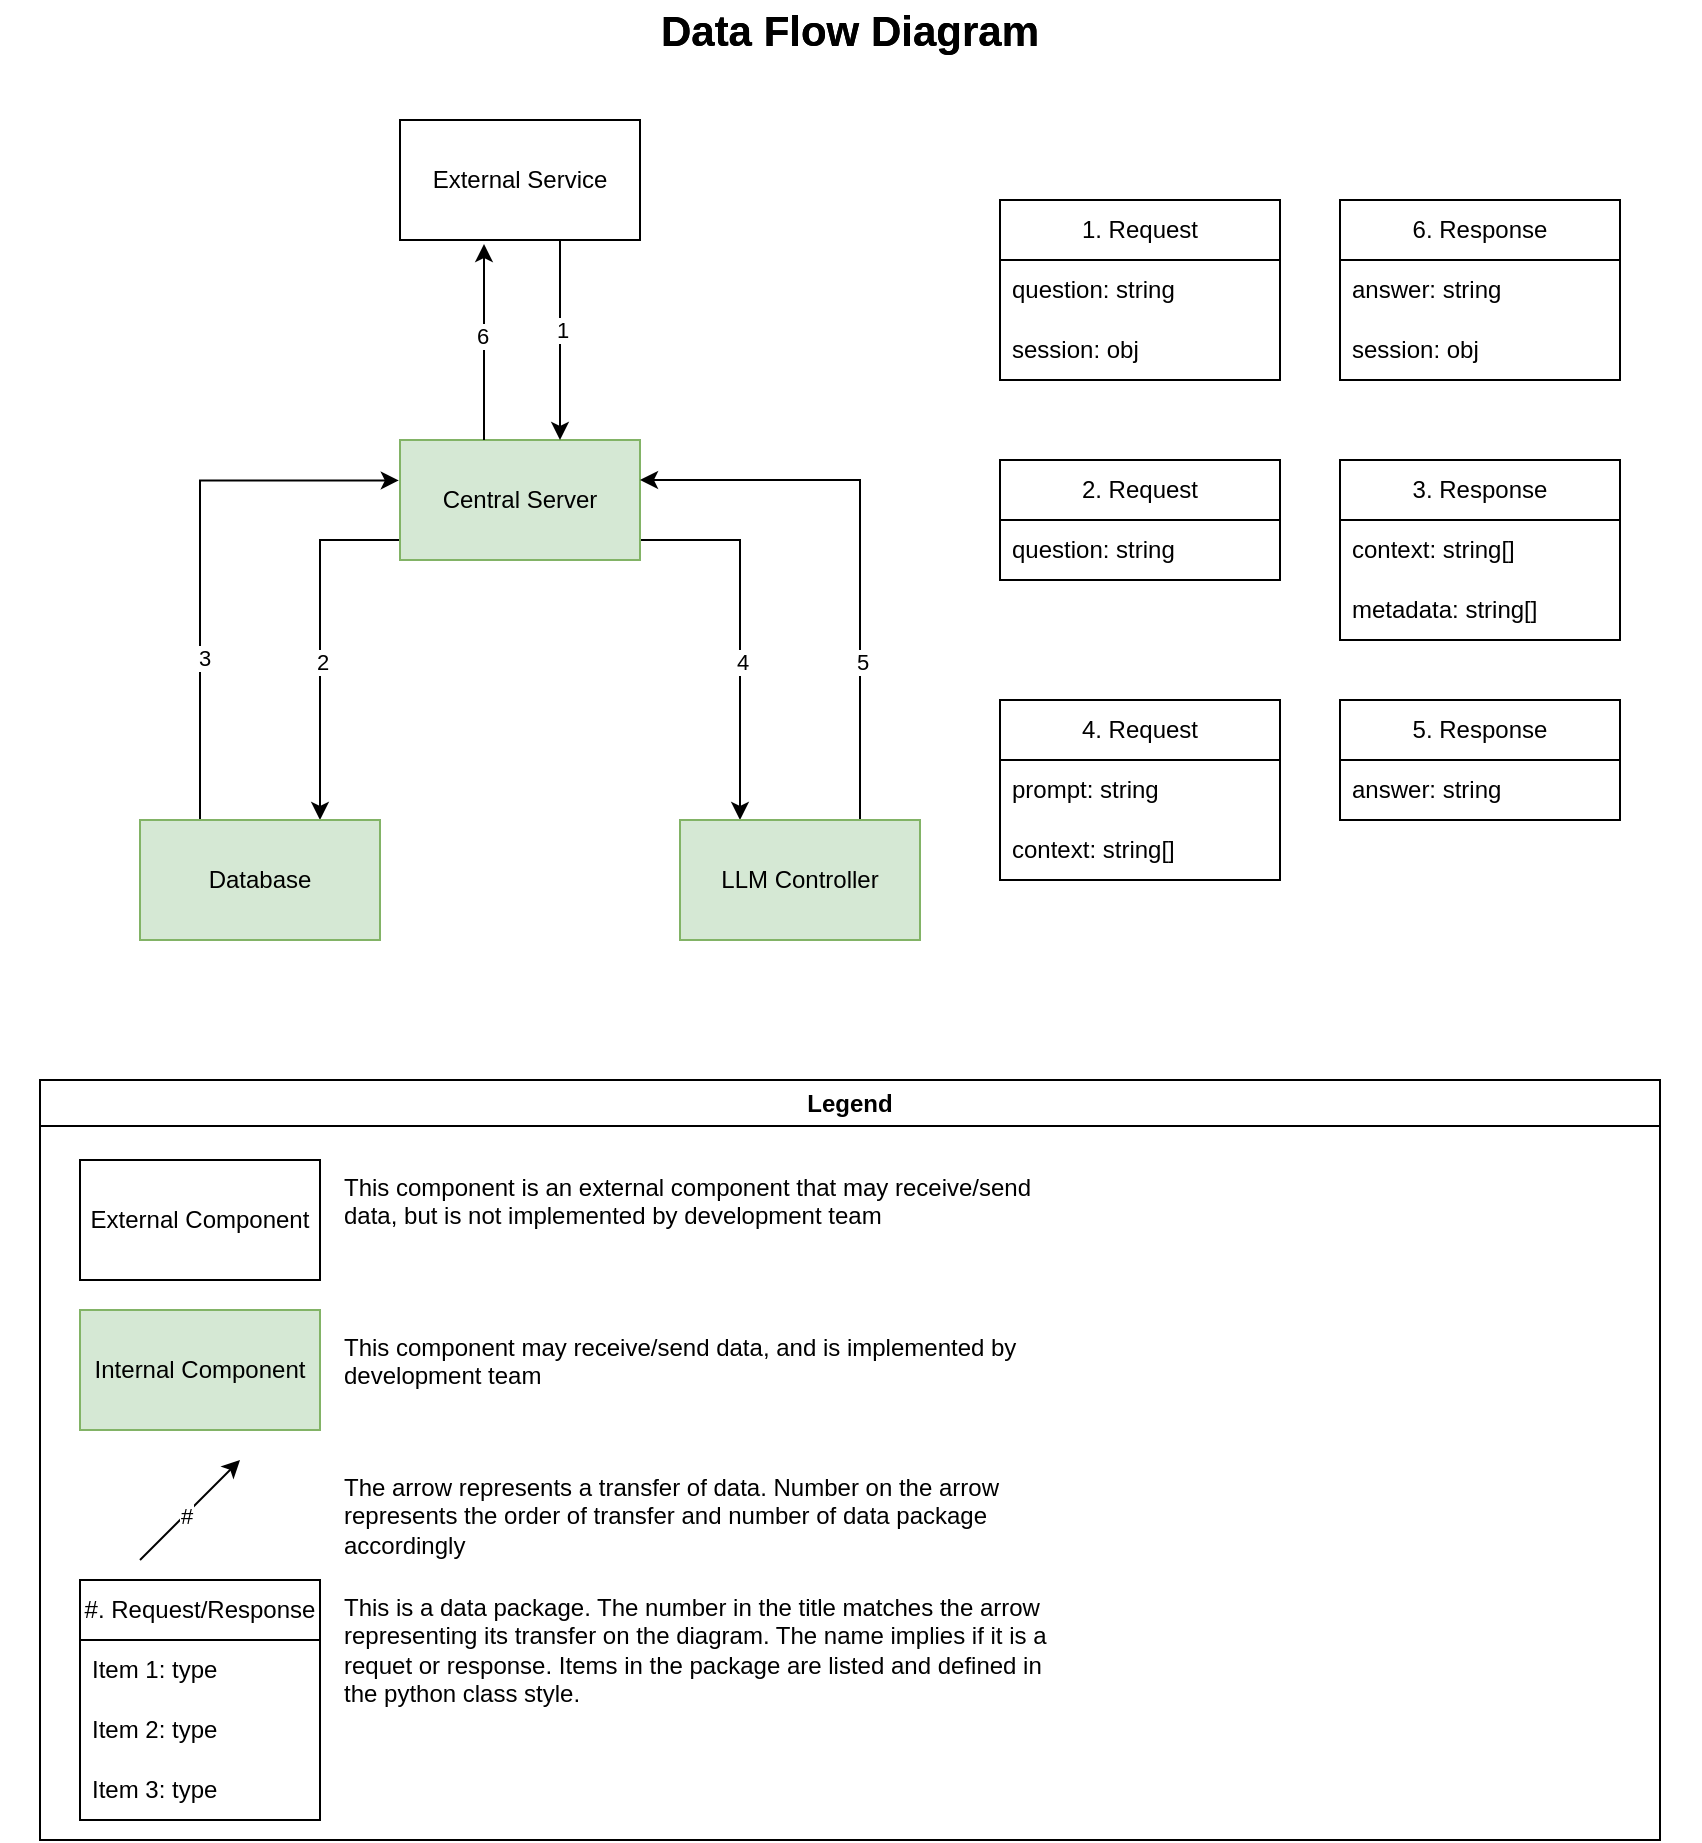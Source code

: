 <mxfile version="26.0.16">
  <diagram name="Page-1" id="ZIw89rF1Ac-oXAki9PwV">
    <mxGraphModel dx="2206" dy="1203" grid="1" gridSize="10" guides="1" tooltips="1" connect="1" arrows="1" fold="1" page="1" pageScale="1" pageWidth="850" pageHeight="1100" math="0" shadow="0">
      <root>
        <mxCell id="0" />
        <mxCell id="1" parent="0" />
        <mxCell id="WZ02eXmGHrjbgZBKkpN1-46" style="edgeStyle=orthogonalEdgeStyle;rounded=0;orthogonalLoop=1;jettySize=auto;html=1;entryX=0.75;entryY=0;entryDx=0;entryDy=0;" edge="1" parent="1" source="WZ02eXmGHrjbgZBKkpN1-19" target="WZ02eXmGHrjbgZBKkpN1-42">
          <mxGeometry relative="1" as="geometry">
            <Array as="points">
              <mxPoint x="160" y="270" />
            </Array>
          </mxGeometry>
        </mxCell>
        <mxCell id="WZ02eXmGHrjbgZBKkpN1-60" value="2" style="edgeLabel;html=1;align=center;verticalAlign=middle;resizable=0;points=[];" vertex="1" connectable="0" parent="WZ02eXmGHrjbgZBKkpN1-46">
          <mxGeometry x="0.114" y="1" relative="1" as="geometry">
            <mxPoint as="offset" />
          </mxGeometry>
        </mxCell>
        <mxCell id="WZ02eXmGHrjbgZBKkpN1-63" style="edgeStyle=orthogonalEdgeStyle;rounded=0;orthogonalLoop=1;jettySize=auto;html=1;entryX=0.25;entryY=0;entryDx=0;entryDy=0;" edge="1" parent="1" source="WZ02eXmGHrjbgZBKkpN1-19" target="WZ02eXmGHrjbgZBKkpN1-62">
          <mxGeometry relative="1" as="geometry">
            <Array as="points">
              <mxPoint x="370" y="270" />
            </Array>
          </mxGeometry>
        </mxCell>
        <mxCell id="WZ02eXmGHrjbgZBKkpN1-65" value="4" style="edgeLabel;html=1;align=center;verticalAlign=middle;resizable=0;points=[];" vertex="1" connectable="0" parent="WZ02eXmGHrjbgZBKkpN1-63">
          <mxGeometry x="0.168" y="1" relative="1" as="geometry">
            <mxPoint as="offset" />
          </mxGeometry>
        </mxCell>
        <mxCell id="WZ02eXmGHrjbgZBKkpN1-19" value="Central Server" style="rounded=0;whiteSpace=wrap;html=1;fillColor=#d5e8d4;strokeColor=#82b366;" vertex="1" parent="1">
          <mxGeometry x="200" y="220" width="120" height="60" as="geometry" />
        </mxCell>
        <mxCell id="WZ02eXmGHrjbgZBKkpN1-21" style="edgeStyle=orthogonalEdgeStyle;rounded=0;orthogonalLoop=1;jettySize=auto;html=1;" edge="1" parent="1" source="WZ02eXmGHrjbgZBKkpN1-20">
          <mxGeometry relative="1" as="geometry">
            <mxPoint x="280" y="220" as="targetPoint" />
            <Array as="points">
              <mxPoint x="280" y="220" />
            </Array>
          </mxGeometry>
        </mxCell>
        <mxCell id="WZ02eXmGHrjbgZBKkpN1-59" value="1" style="edgeLabel;html=1;align=center;verticalAlign=middle;resizable=0;points=[];" vertex="1" connectable="0" parent="WZ02eXmGHrjbgZBKkpN1-21">
          <mxGeometry x="-0.105" y="1" relative="1" as="geometry">
            <mxPoint as="offset" />
          </mxGeometry>
        </mxCell>
        <mxCell id="WZ02eXmGHrjbgZBKkpN1-20" value="External Service" style="rounded=0;whiteSpace=wrap;html=1;" vertex="1" parent="1">
          <mxGeometry x="200" y="60" width="120" height="60" as="geometry" />
        </mxCell>
        <mxCell id="WZ02eXmGHrjbgZBKkpN1-36" style="edgeStyle=orthogonalEdgeStyle;rounded=0;orthogonalLoop=1;jettySize=auto;html=1;entryX=0.35;entryY=1.034;entryDx=0;entryDy=0;entryPerimeter=0;" edge="1" parent="1" source="WZ02eXmGHrjbgZBKkpN1-19" target="WZ02eXmGHrjbgZBKkpN1-20">
          <mxGeometry relative="1" as="geometry">
            <Array as="points">
              <mxPoint x="242" y="190" />
              <mxPoint x="242" y="190" />
            </Array>
          </mxGeometry>
        </mxCell>
        <mxCell id="WZ02eXmGHrjbgZBKkpN1-68" value="6" style="edgeLabel;html=1;align=center;verticalAlign=middle;resizable=0;points=[];" vertex="1" connectable="0" parent="WZ02eXmGHrjbgZBKkpN1-36">
          <mxGeometry x="0.057" y="1" relative="1" as="geometry">
            <mxPoint as="offset" />
          </mxGeometry>
        </mxCell>
        <mxCell id="WZ02eXmGHrjbgZBKkpN1-47" style="edgeStyle=orthogonalEdgeStyle;rounded=0;orthogonalLoop=1;jettySize=auto;html=1;entryX=-0.005;entryY=0.337;entryDx=0;entryDy=0;entryPerimeter=0;" edge="1" parent="1" source="WZ02eXmGHrjbgZBKkpN1-42" target="WZ02eXmGHrjbgZBKkpN1-19">
          <mxGeometry relative="1" as="geometry">
            <mxPoint x="140" y="240" as="targetPoint" />
            <Array as="points">
              <mxPoint x="100" y="240" />
            </Array>
          </mxGeometry>
        </mxCell>
        <mxCell id="WZ02eXmGHrjbgZBKkpN1-66" value="3" style="edgeLabel;html=1;align=center;verticalAlign=middle;resizable=0;points=[];" vertex="1" connectable="0" parent="WZ02eXmGHrjbgZBKkpN1-47">
          <mxGeometry x="-0.393" y="-2" relative="1" as="geometry">
            <mxPoint as="offset" />
          </mxGeometry>
        </mxCell>
        <mxCell id="WZ02eXmGHrjbgZBKkpN1-42" value="Database" style="rounded=0;whiteSpace=wrap;html=1;fillColor=#d5e8d4;strokeColor=#82b366;" vertex="1" parent="1">
          <mxGeometry x="70" y="410" width="120" height="60" as="geometry" />
        </mxCell>
        <mxCell id="WZ02eXmGHrjbgZBKkpN1-64" style="edgeStyle=orthogonalEdgeStyle;rounded=0;orthogonalLoop=1;jettySize=auto;html=1;" edge="1" parent="1" source="WZ02eXmGHrjbgZBKkpN1-62" target="WZ02eXmGHrjbgZBKkpN1-19">
          <mxGeometry relative="1" as="geometry">
            <mxPoint x="400.0" y="240" as="targetPoint" />
            <Array as="points">
              <mxPoint x="430" y="240" />
            </Array>
          </mxGeometry>
        </mxCell>
        <mxCell id="WZ02eXmGHrjbgZBKkpN1-67" value="5" style="edgeLabel;html=1;align=center;verticalAlign=middle;resizable=0;points=[];" vertex="1" connectable="0" parent="WZ02eXmGHrjbgZBKkpN1-64">
          <mxGeometry x="-0.436" y="-1" relative="1" as="geometry">
            <mxPoint as="offset" />
          </mxGeometry>
        </mxCell>
        <mxCell id="WZ02eXmGHrjbgZBKkpN1-62" value="LLM Controller" style="rounded=0;whiteSpace=wrap;html=1;fillColor=#d5e8d4;strokeColor=#82b366;" vertex="1" parent="1">
          <mxGeometry x="340" y="410" width="120" height="60" as="geometry" />
        </mxCell>
        <mxCell id="WZ02eXmGHrjbgZBKkpN1-69" value="1. Request" style="swimlane;fontStyle=0;childLayout=stackLayout;horizontal=1;startSize=30;horizontalStack=0;resizeParent=1;resizeParentMax=0;resizeLast=0;collapsible=1;marginBottom=0;whiteSpace=wrap;html=1;" vertex="1" parent="1">
          <mxGeometry x="500" y="100" width="140" height="90" as="geometry" />
        </mxCell>
        <mxCell id="WZ02eXmGHrjbgZBKkpN1-70" value="question: string" style="text;strokeColor=none;fillColor=none;align=left;verticalAlign=middle;spacingLeft=4;spacingRight=4;overflow=hidden;points=[[0,0.5],[1,0.5]];portConstraint=eastwest;rotatable=0;whiteSpace=wrap;html=1;" vertex="1" parent="WZ02eXmGHrjbgZBKkpN1-69">
          <mxGeometry y="30" width="140" height="30" as="geometry" />
        </mxCell>
        <mxCell id="WZ02eXmGHrjbgZBKkpN1-71" value="&lt;div&gt;session: obj&lt;/div&gt;" style="text;strokeColor=none;fillColor=none;align=left;verticalAlign=middle;spacingLeft=4;spacingRight=4;overflow=hidden;points=[[0,0.5],[1,0.5]];portConstraint=eastwest;rotatable=0;whiteSpace=wrap;html=1;" vertex="1" parent="WZ02eXmGHrjbgZBKkpN1-69">
          <mxGeometry y="60" width="140" height="30" as="geometry" />
        </mxCell>
        <mxCell id="WZ02eXmGHrjbgZBKkpN1-73" value="2. Request" style="swimlane;fontStyle=0;childLayout=stackLayout;horizontal=1;startSize=30;horizontalStack=0;resizeParent=1;resizeParentMax=0;resizeLast=0;collapsible=1;marginBottom=0;whiteSpace=wrap;html=1;" vertex="1" parent="1">
          <mxGeometry x="500" y="230" width="140" height="60" as="geometry" />
        </mxCell>
        <mxCell id="WZ02eXmGHrjbgZBKkpN1-75" value="&lt;div&gt;question: string&lt;/div&gt;" style="text;strokeColor=none;fillColor=none;align=left;verticalAlign=middle;spacingLeft=4;spacingRight=4;overflow=hidden;points=[[0,0.5],[1,0.5]];portConstraint=eastwest;rotatable=0;whiteSpace=wrap;html=1;" vertex="1" parent="WZ02eXmGHrjbgZBKkpN1-73">
          <mxGeometry y="30" width="140" height="30" as="geometry" />
        </mxCell>
        <mxCell id="WZ02eXmGHrjbgZBKkpN1-77" value="3. Response" style="swimlane;fontStyle=0;childLayout=stackLayout;horizontal=1;startSize=30;horizontalStack=0;resizeParent=1;resizeParentMax=0;resizeLast=0;collapsible=1;marginBottom=0;whiteSpace=wrap;html=1;" vertex="1" parent="1">
          <mxGeometry x="670" y="230" width="140" height="90" as="geometry" />
        </mxCell>
        <mxCell id="WZ02eXmGHrjbgZBKkpN1-78" value="context: string[]" style="text;strokeColor=none;fillColor=none;align=left;verticalAlign=middle;spacingLeft=4;spacingRight=4;overflow=hidden;points=[[0,0.5],[1,0.5]];portConstraint=eastwest;rotatable=0;whiteSpace=wrap;html=1;" vertex="1" parent="WZ02eXmGHrjbgZBKkpN1-77">
          <mxGeometry y="30" width="140" height="30" as="geometry" />
        </mxCell>
        <mxCell id="WZ02eXmGHrjbgZBKkpN1-79" value="metadata: string[]" style="text;strokeColor=none;fillColor=none;align=left;verticalAlign=middle;spacingLeft=4;spacingRight=4;overflow=hidden;points=[[0,0.5],[1,0.5]];portConstraint=eastwest;rotatable=0;whiteSpace=wrap;html=1;" vertex="1" parent="WZ02eXmGHrjbgZBKkpN1-77">
          <mxGeometry y="60" width="140" height="30" as="geometry" />
        </mxCell>
        <mxCell id="WZ02eXmGHrjbgZBKkpN1-81" value="4. Request" style="swimlane;fontStyle=0;childLayout=stackLayout;horizontal=1;startSize=30;horizontalStack=0;resizeParent=1;resizeParentMax=0;resizeLast=0;collapsible=1;marginBottom=0;whiteSpace=wrap;html=1;" vertex="1" parent="1">
          <mxGeometry x="500" y="350" width="140" height="90" as="geometry" />
        </mxCell>
        <mxCell id="WZ02eXmGHrjbgZBKkpN1-82" value="prompt: string" style="text;strokeColor=none;fillColor=none;align=left;verticalAlign=middle;spacingLeft=4;spacingRight=4;overflow=hidden;points=[[0,0.5],[1,0.5]];portConstraint=eastwest;rotatable=0;whiteSpace=wrap;html=1;" vertex="1" parent="WZ02eXmGHrjbgZBKkpN1-81">
          <mxGeometry y="30" width="140" height="30" as="geometry" />
        </mxCell>
        <mxCell id="WZ02eXmGHrjbgZBKkpN1-83" value="context: string[]" style="text;strokeColor=none;fillColor=none;align=left;verticalAlign=middle;spacingLeft=4;spacingRight=4;overflow=hidden;points=[[0,0.5],[1,0.5]];portConstraint=eastwest;rotatable=0;whiteSpace=wrap;html=1;" vertex="1" parent="WZ02eXmGHrjbgZBKkpN1-81">
          <mxGeometry y="60" width="140" height="30" as="geometry" />
        </mxCell>
        <mxCell id="WZ02eXmGHrjbgZBKkpN1-85" value="5. Response" style="swimlane;fontStyle=0;childLayout=stackLayout;horizontal=1;startSize=30;horizontalStack=0;resizeParent=1;resizeParentMax=0;resizeLast=0;collapsible=1;marginBottom=0;whiteSpace=wrap;html=1;" vertex="1" parent="1">
          <mxGeometry x="670" y="350" width="140" height="60" as="geometry" />
        </mxCell>
        <mxCell id="WZ02eXmGHrjbgZBKkpN1-86" value="answer: string" style="text;strokeColor=none;fillColor=none;align=left;verticalAlign=middle;spacingLeft=4;spacingRight=4;overflow=hidden;points=[[0,0.5],[1,0.5]];portConstraint=eastwest;rotatable=0;whiteSpace=wrap;html=1;" vertex="1" parent="WZ02eXmGHrjbgZBKkpN1-85">
          <mxGeometry y="30" width="140" height="30" as="geometry" />
        </mxCell>
        <mxCell id="WZ02eXmGHrjbgZBKkpN1-89" value="6. Response" style="swimlane;fontStyle=0;childLayout=stackLayout;horizontal=1;startSize=30;horizontalStack=0;resizeParent=1;resizeParentMax=0;resizeLast=0;collapsible=1;marginBottom=0;whiteSpace=wrap;html=1;" vertex="1" parent="1">
          <mxGeometry x="670" y="100" width="140" height="90" as="geometry" />
        </mxCell>
        <mxCell id="WZ02eXmGHrjbgZBKkpN1-90" value="answer: string" style="text;strokeColor=none;fillColor=none;align=left;verticalAlign=middle;spacingLeft=4;spacingRight=4;overflow=hidden;points=[[0,0.5],[1,0.5]];portConstraint=eastwest;rotatable=0;whiteSpace=wrap;html=1;" vertex="1" parent="WZ02eXmGHrjbgZBKkpN1-89">
          <mxGeometry y="30" width="140" height="30" as="geometry" />
        </mxCell>
        <mxCell id="WZ02eXmGHrjbgZBKkpN1-91" value="session: obj" style="text;strokeColor=none;fillColor=none;align=left;verticalAlign=middle;spacingLeft=4;spacingRight=4;overflow=hidden;points=[[0,0.5],[1,0.5]];portConstraint=eastwest;rotatable=0;whiteSpace=wrap;html=1;" vertex="1" parent="WZ02eXmGHrjbgZBKkpN1-89">
          <mxGeometry y="60" width="140" height="30" as="geometry" />
        </mxCell>
        <mxCell id="WZ02eXmGHrjbgZBKkpN1-93" value="Legend" style="swimlane;whiteSpace=wrap;html=1;" vertex="1" parent="1">
          <mxGeometry x="20" y="540" width="810" height="380" as="geometry" />
        </mxCell>
        <mxCell id="WZ02eXmGHrjbgZBKkpN1-94" value="External Component" style="rounded=0;whiteSpace=wrap;html=1;" vertex="1" parent="WZ02eXmGHrjbgZBKkpN1-93">
          <mxGeometry x="20" y="40" width="120" height="60" as="geometry" />
        </mxCell>
        <mxCell id="WZ02eXmGHrjbgZBKkpN1-95" value="&lt;div align=&quot;left&quot;&gt;This component is an external component that may receive/send data, but is not implemented by development team&lt;/div&gt;" style="text;html=1;align=left;verticalAlign=top;whiteSpace=wrap;rounded=0;" vertex="1" parent="WZ02eXmGHrjbgZBKkpN1-93">
          <mxGeometry x="150" y="40" width="360" height="50" as="geometry" />
        </mxCell>
        <mxCell id="WZ02eXmGHrjbgZBKkpN1-96" value="Internal Component" style="rounded=0;whiteSpace=wrap;html=1;fillColor=#d5e8d4;strokeColor=#82b366;" vertex="1" parent="WZ02eXmGHrjbgZBKkpN1-93">
          <mxGeometry x="20" y="115" width="120" height="60" as="geometry" />
        </mxCell>
        <mxCell id="WZ02eXmGHrjbgZBKkpN1-97" value="&lt;div align=&quot;left&quot;&gt;This component may receive/send data, and is implemented by development team&lt;/div&gt;" style="text;html=1;align=left;verticalAlign=top;whiteSpace=wrap;rounded=0;" vertex="1" parent="WZ02eXmGHrjbgZBKkpN1-93">
          <mxGeometry x="150" y="120" width="360" height="50" as="geometry" />
        </mxCell>
        <mxCell id="WZ02eXmGHrjbgZBKkpN1-98" value="" style="endArrow=classic;html=1;rounded=0;" edge="1" parent="WZ02eXmGHrjbgZBKkpN1-93">
          <mxGeometry width="50" height="50" relative="1" as="geometry">
            <mxPoint x="50" y="240" as="sourcePoint" />
            <mxPoint x="100" y="190" as="targetPoint" />
          </mxGeometry>
        </mxCell>
        <mxCell id="WZ02eXmGHrjbgZBKkpN1-99" value="#" style="edgeLabel;html=1;align=center;verticalAlign=middle;resizable=0;points=[];" vertex="1" connectable="0" parent="WZ02eXmGHrjbgZBKkpN1-98">
          <mxGeometry x="-0.091" relative="1" as="geometry">
            <mxPoint as="offset" />
          </mxGeometry>
        </mxCell>
        <mxCell id="WZ02eXmGHrjbgZBKkpN1-100" value="&lt;div align=&quot;left&quot;&gt;The arrow represents a transfer of data. Number on the arrow represents the order of transfer and number of data package accordingly &lt;br&gt;&lt;/div&gt;" style="text;html=1;align=left;verticalAlign=top;whiteSpace=wrap;rounded=0;" vertex="1" parent="WZ02eXmGHrjbgZBKkpN1-93">
          <mxGeometry x="150" y="190" width="360" height="50" as="geometry" />
        </mxCell>
        <mxCell id="WZ02eXmGHrjbgZBKkpN1-101" value="#. Request/Response" style="swimlane;fontStyle=0;childLayout=stackLayout;horizontal=1;startSize=30;horizontalStack=0;resizeParent=1;resizeParentMax=0;resizeLast=0;collapsible=1;marginBottom=0;whiteSpace=wrap;html=1;" vertex="1" parent="WZ02eXmGHrjbgZBKkpN1-93">
          <mxGeometry x="20" y="250" width="120" height="120" as="geometry" />
        </mxCell>
        <mxCell id="WZ02eXmGHrjbgZBKkpN1-102" value="Item 1: type&lt;span style=&quot;white-space: pre;&quot;&gt;&#x9;&lt;/span&gt;&lt;span style=&quot;white-space: pre;&quot;&gt;&#x9;&lt;/span&gt;" style="text;strokeColor=none;fillColor=none;align=left;verticalAlign=middle;spacingLeft=4;spacingRight=4;overflow=hidden;points=[[0,0.5],[1,0.5]];portConstraint=eastwest;rotatable=0;whiteSpace=wrap;html=1;" vertex="1" parent="WZ02eXmGHrjbgZBKkpN1-101">
          <mxGeometry y="30" width="120" height="30" as="geometry" />
        </mxCell>
        <mxCell id="WZ02eXmGHrjbgZBKkpN1-103" value="Item 2: type" style="text;strokeColor=none;fillColor=none;align=left;verticalAlign=middle;spacingLeft=4;spacingRight=4;overflow=hidden;points=[[0,0.5],[1,0.5]];portConstraint=eastwest;rotatable=0;whiteSpace=wrap;html=1;" vertex="1" parent="WZ02eXmGHrjbgZBKkpN1-101">
          <mxGeometry y="60" width="120" height="30" as="geometry" />
        </mxCell>
        <mxCell id="WZ02eXmGHrjbgZBKkpN1-104" value="Item 3: type" style="text;strokeColor=none;fillColor=none;align=left;verticalAlign=middle;spacingLeft=4;spacingRight=4;overflow=hidden;points=[[0,0.5],[1,0.5]];portConstraint=eastwest;rotatable=0;whiteSpace=wrap;html=1;" vertex="1" parent="WZ02eXmGHrjbgZBKkpN1-101">
          <mxGeometry y="90" width="120" height="30" as="geometry" />
        </mxCell>
        <mxCell id="WZ02eXmGHrjbgZBKkpN1-105" value="&lt;div align=&quot;left&quot;&gt;This is a data package. The number in the title matches the arrow representing its transfer on the diagram. The name implies if it is a requet or response. Items in the package are listed and defined in the python class style.&lt;/div&gt;" style="text;html=1;align=left;verticalAlign=top;whiteSpace=wrap;rounded=0;" vertex="1" parent="WZ02eXmGHrjbgZBKkpN1-93">
          <mxGeometry x="150" y="250" width="360" height="120" as="geometry" />
        </mxCell>
        <mxCell id="WZ02eXmGHrjbgZBKkpN1-106" value="Data Flow Diagram" style="text;html=1;align=center;verticalAlign=middle;whiteSpace=wrap;rounded=0;fontStyle=1;labelBackgroundColor=none;labelBorderColor=none;textShadow=0;fontSize=21;" vertex="1" parent="1">
          <mxGeometry width="850" height="30" as="geometry" />
        </mxCell>
        <mxCell id="WZ02eXmGHrjbgZBKkpN1-107" value="Data Flow Diagram" style="text;html=1;align=center;verticalAlign=middle;whiteSpace=wrap;rounded=0;fontStyle=1;labelBackgroundColor=none;labelBorderColor=none;textShadow=0;fontSize=21;" vertex="1" parent="1">
          <mxGeometry width="850" height="30" as="geometry" />
        </mxCell>
      </root>
    </mxGraphModel>
  </diagram>
</mxfile>
